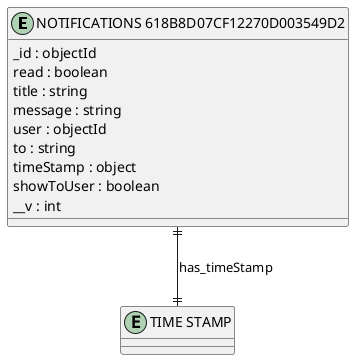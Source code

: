@startuml NOTIFICATIONS_618B8D07CF12270D003549D2_Diagram

entity "NOTIFICATIONS 618B8D07CF12270D003549D2" as NOTIFICATIONS_618B8D07CF12270D003549D2 {
  _id : objectId
  read : boolean
  title : string
  message : string
  user : objectId
  to : string
  timeStamp : object
  showToUser : boolean
  __v : int
}

entity "TIME STAMP" as TIME_STAMP {
}

' // Relationships
NOTIFICATIONS_618B8D07CF12270D003549D2 ||--|| TIME_STAMP : has_timeStamp
@enduml